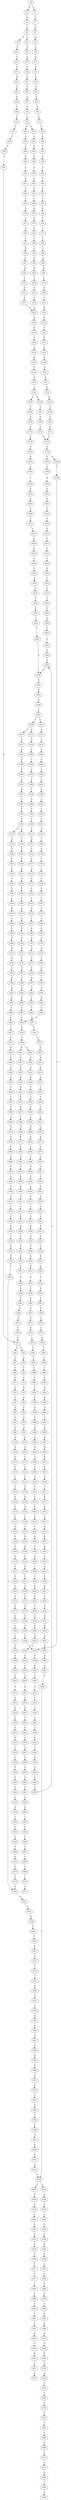 strict digraph  {
	S0 -> S1 [ label = T ];
	S0 -> S2 [ label = G ];
	S1 -> S3 [ label = T ];
	S2 -> S4 [ label = A ];
	S3 -> S5 [ label = G ];
	S4 -> S6 [ label = A ];
	S5 -> S7 [ label = G ];
	S6 -> S8 [ label = C ];
	S6 -> S9 [ label = G ];
	S7 -> S10 [ label = A ];
	S8 -> S11 [ label = C ];
	S9 -> S12 [ label = A ];
	S10 -> S13 [ label = A ];
	S11 -> S14 [ label = T ];
	S12 -> S15 [ label = A ];
	S13 -> S16 [ label = C ];
	S14 -> S17 [ label = C ];
	S15 -> S18 [ label = C ];
	S16 -> S19 [ label = G ];
	S17 -> S20 [ label = G ];
	S18 -> S21 [ label = G ];
	S19 -> S22 [ label = G ];
	S20 -> S23 [ label = G ];
	S21 -> S24 [ label = G ];
	S22 -> S25 [ label = T ];
	S23 -> S26 [ label = C ];
	S24 -> S27 [ label = C ];
	S25 -> S28 [ label = A ];
	S26 -> S29 [ label = A ];
	S27 -> S30 [ label = A ];
	S28 -> S31 [ label = C ];
	S29 -> S32 [ label = C ];
	S30 -> S33 [ label = C ];
	S31 -> S34 [ label = G ];
	S32 -> S35 [ label = G ];
	S33 -> S36 [ label = C ];
	S33 -> S37 [ label = T ];
	S34 -> S38 [ label = A ];
	S35 -> S39 [ label = C ];
	S36 -> S40 [ label = G ];
	S37 -> S41 [ label = G ];
	S38 -> S42 [ label = A ];
	S39 -> S43 [ label = G ];
	S40 -> S44 [ label = G ];
	S41 -> S45 [ label = G ];
	S42 -> S46 [ label = G ];
	S43 -> S47 [ label = C ];
	S44 -> S48 [ label = G ];
	S45 -> S49 [ label = G ];
	S46 -> S50 [ label = A ];
	S47 -> S51 [ label = G ];
	S48 -> S52 [ label = A ];
	S49 -> S53 [ label = A ];
	S50 -> S54 [ label = A ];
	S51 -> S55 [ label = C ];
	S51 -> S56 [ label = G ];
	S52 -> S57 [ label = A ];
	S53 -> S58 [ label = A ];
	S54 -> S59 [ label = G ];
	S55 -> S60 [ label = G ];
	S56 -> S61 [ label = C ];
	S57 -> S62 [ label = T ];
	S58 -> S63 [ label = C ];
	S59 -> S64 [ label = T ];
	S60 -> S65 [ label = T ];
	S61 -> S66 [ label = T ];
	S62 -> S67 [ label = T ];
	S63 -> S68 [ label = T ];
	S64 -> S69 [ label = G ];
	S65 -> S70 [ label = C ];
	S66 -> S71 [ label = G ];
	S67 -> S72 [ label = G ];
	S68 -> S73 [ label = G ];
	S69 -> S74 [ label = T ];
	S70 -> S75 [ label = G ];
	S71 -> S76 [ label = G ];
	S72 -> S77 [ label = A ];
	S73 -> S78 [ label = G ];
	S74 -> S79 [ label = C ];
	S75 -> S80 [ label = A ];
	S76 -> S81 [ label = A ];
	S77 -> S82 [ label = A ];
	S78 -> S83 [ label = A ];
	S79 -> S84 [ label = C ];
	S80 -> S85 [ label = C ];
	S81 -> S86 [ label = A ];
	S82 -> S87 [ label = C ];
	S83 -> S88 [ label = C ];
	S84 -> S89 [ label = T ];
	S85 -> S90 [ label = G ];
	S86 -> S91 [ label = T ];
	S87 -> S92 [ label = C ];
	S88 -> S93 [ label = C ];
	S89 -> S94 [ label = G ];
	S90 -> S95 [ label = C ];
	S91 -> S96 [ label = G ];
	S92 -> S97 [ label = C ];
	S93 -> S98 [ label = C ];
	S94 -> S99 [ label = G ];
	S95 -> S100 [ label = G ];
	S96 -> S101 [ label = G ];
	S97 -> S102 [ label = G ];
	S98 -> S103 [ label = G ];
	S99 -> S104 [ label = C ];
	S100 -> S105 [ label = C ];
	S101 -> S106 [ label = G ];
	S102 -> S107 [ label = T ];
	S103 -> S108 [ label = T ];
	S104 -> S109 [ label = C ];
	S105 -> S110 [ label = C ];
	S106 -> S111 [ label = G ];
	S107 -> S112 [ label = C ];
	S108 -> S113 [ label = C ];
	S109 -> S114 [ label = T ];
	S110 -> S115 [ label = T ];
	S111 -> S116 [ label = T ];
	S112 -> S117 [ label = T ];
	S113 -> S118 [ label = T ];
	S114 -> S119 [ label = G ];
	S115 -> S120 [ label = C ];
	S116 -> S121 [ label = C ];
	S117 -> S122 [ label = C ];
	S118 -> S122 [ label = C ];
	S119 -> S123 [ label = G ];
	S120 -> S124 [ label = G ];
	S121 -> S125 [ label = C ];
	S122 -> S126 [ label = G ];
	S123 -> S127 [ label = G ];
	S124 -> S128 [ label = G ];
	S125 -> S129 [ label = G ];
	S126 -> S130 [ label = G ];
	S127 -> S131 [ label = T ];
	S128 -> S132 [ label = G ];
	S129 -> S133 [ label = C ];
	S130 -> S134 [ label = C ];
	S131 -> S135 [ label = C ];
	S132 -> S136 [ label = C ];
	S133 -> S137 [ label = C ];
	S134 -> S138 [ label = A ];
	S135 -> S139 [ label = C ];
	S136 -> S140 [ label = T ];
	S137 -> S141 [ label = G ];
	S138 -> S142 [ label = C ];
	S139 -> S143 [ label = C ];
	S140 -> S144 [ label = C ];
	S141 -> S145 [ label = G ];
	S142 -> S146 [ label = C ];
	S143 -> S147 [ label = G ];
	S144 -> S148 [ label = A ];
	S145 -> S149 [ label = A ];
	S146 -> S150 [ label = G ];
	S147 -> S151 [ label = A ];
	S148 -> S152 [ label = C ];
	S149 -> S153 [ label = A ];
	S150 -> S154 [ label = A ];
	S151 -> S155 [ label = G ];
	S152 -> S156 [ label = G ];
	S153 -> S157 [ label = C ];
	S154 -> S158 [ label = G ];
	S154 -> S159 [ label = A ];
	S155 -> S160 [ label = T ];
	S156 -> S161 [ label = T ];
	S157 -> S162 [ label = T ];
	S158 -> S163 [ label = T ];
	S159 -> S164 [ label = T ];
	S160 -> S165 [ label = C ];
	S161 -> S166 [ label = C ];
	S162 -> S167 [ label = G ];
	S163 -> S168 [ label = C ];
	S164 -> S169 [ label = G ];
	S165 -> S170 [ label = C ];
	S166 -> S171 [ label = C ];
	S167 -> S172 [ label = C ];
	S168 -> S173 [ label = C ];
	S169 -> S174 [ label = T ];
	S170 -> S175 [ label = A ];
	S171 -> S176 [ label = A ];
	S172 -> S177 [ label = A ];
	S173 -> S175 [ label = A ];
	S174 -> S178 [ label = A ];
	S175 -> S179 [ label = G ];
	S176 -> S180 [ label = G ];
	S177 -> S181 [ label = A ];
	S178 -> S182 [ label = G ];
	S179 -> S183 [ label = T ];
	S179 -> S184 [ label = C ];
	S180 -> S185 [ label = C ];
	S181 -> S186 [ label = C ];
	S182 -> S187 [ label = T ];
	S183 -> S188 [ label = A ];
	S184 -> S189 [ label = T ];
	S185 -> S190 [ label = T ];
	S186 -> S191 [ label = C ];
	S187 -> S192 [ label = T ];
	S188 -> S193 [ label = G ];
	S189 -> S194 [ label = T ];
	S190 -> S194 [ label = T ];
	S191 -> S195 [ label = A ];
	S192 -> S196 [ label = T ];
	S193 -> S197 [ label = G ];
	S194 -> S198 [ label = C ];
	S195 -> S199 [ label = G ];
	S196 -> S200 [ label = C ];
	S197 -> S201 [ label = G ];
	S198 -> S202 [ label = A ];
	S199 -> S203 [ label = A ];
	S200 -> S204 [ label = A ];
	S201 -> S205 [ label = T ];
	S202 -> S206 [ label = C ];
	S203 -> S207 [ label = A ];
	S204 -> S208 [ label = C ];
	S205 -> S209 [ label = C ];
	S206 -> S210 [ label = G ];
	S207 -> S211 [ label = C ];
	S208 -> S212 [ label = T ];
	S209 -> S213 [ label = A ];
	S210 -> S214 [ label = C ];
	S211 -> S215 [ label = A ];
	S212 -> S216 [ label = C ];
	S213 -> S217 [ label = C ];
	S214 -> S218 [ label = C ];
	S215 -> S219 [ label = G ];
	S216 -> S220 [ label = C ];
	S217 -> S221 [ label = T ];
	S218 -> S222 [ label = C ];
	S219 -> S223 [ label = C ];
	S220 -> S224 [ label = T ];
	S221 -> S225 [ label = C ];
	S222 -> S226 [ label = T ];
	S223 -> S227 [ label = C ];
	S224 -> S228 [ label = T ];
	S225 -> S229 [ label = G ];
	S226 -> S230 [ label = T ];
	S227 -> S231 [ label = G ];
	S228 -> S232 [ label = T ];
	S229 -> S233 [ label = C ];
	S230 -> S234 [ label = C ];
	S231 -> S235 [ label = T ];
	S232 -> S236 [ label = C ];
	S233 -> S237 [ label = T ];
	S234 -> S238 [ label = A ];
	S235 -> S239 [ label = C ];
	S236 -> S240 [ label = A ];
	S237 -> S241 [ label = T ];
	S238 -> S242 [ label = T ];
	S239 -> S243 [ label = C ];
	S240 -> S244 [ label = T ];
	S241 -> S245 [ label = C ];
	S242 -> S246 [ label = C ];
	S243 -> S247 [ label = T ];
	S244 -> S248 [ label = C ];
	S245 -> S249 [ label = A ];
	S246 -> S250 [ label = C ];
	S247 -> S251 [ label = C ];
	S248 -> S252 [ label = C ];
	S249 -> S253 [ label = T ];
	S250 -> S254 [ label = A ];
	S251 -> S255 [ label = T ];
	S252 -> S256 [ label = A ];
	S253 -> S257 [ label = C ];
	S254 -> S258 [ label = G ];
	S255 -> S259 [ label = G ];
	S256 -> S258 [ label = G ];
	S257 -> S260 [ label = C ];
	S258 -> S261 [ label = A ];
	S259 -> S262 [ label = T ];
	S260 -> S254 [ label = A ];
	S261 -> S263 [ label = A ];
	S262 -> S264 [ label = C ];
	S263 -> S265 [ label = C ];
	S264 -> S266 [ label = G ];
	S265 -> S267 [ label = C ];
	S266 -> S268 [ label = T ];
	S267 -> S269 [ label = A ];
	S267 -> S270 [ label = G ];
	S268 -> S271 [ label = G ];
	S269 -> S272 [ label = G ];
	S269 -> S273 [ label = C ];
	S270 -> S274 [ label = G ];
	S271 -> S275 [ label = G ];
	S272 -> S276 [ label = A ];
	S273 -> S277 [ label = C ];
	S274 -> S278 [ label = A ];
	S275 -> S279 [ label = T ];
	S276 -> S280 [ label = C ];
	S277 -> S281 [ label = A ];
	S278 -> S282 [ label = C ];
	S279 -> S283 [ label = A ];
	S280 -> S284 [ label = T ];
	S281 -> S285 [ label = C ];
	S282 -> S286 [ label = G ];
	S283 -> S287 [ label = C ];
	S284 -> S288 [ label = C ];
	S285 -> S289 [ label = C ];
	S286 -> S290 [ label = C ];
	S287 -> S291 [ label = C ];
	S288 -> S292 [ label = C ];
	S289 -> S293 [ label = C ];
	S290 -> S294 [ label = C ];
	S291 -> S295 [ label = G ];
	S292 -> S296 [ label = C ];
	S293 -> S297 [ label = C ];
	S294 -> S298 [ label = C ];
	S295 -> S299 [ label = G ];
	S296 -> S300 [ label = A ];
	S297 -> S301 [ label = T ];
	S298 -> S302 [ label = A ];
	S299 -> S303 [ label = T ];
	S300 -> S304 [ label = T ];
	S301 -> S305 [ label = T ];
	S302 -> S306 [ label = T ];
	S303 -> S307 [ label = G ];
	S304 -> S308 [ label = C ];
	S305 -> S309 [ label = C ];
	S306 -> S310 [ label = C ];
	S307 -> S311 [ label = G ];
	S308 -> S312 [ label = T ];
	S309 -> S313 [ label = C ];
	S309 -> S314 [ label = G ];
	S310 -> S315 [ label = G ];
	S311 -> S316 [ label = T ];
	S312 -> S317 [ label = G ];
	S313 -> S318 [ label = T ];
	S314 -> S319 [ label = A ];
	S315 -> S320 [ label = T ];
	S316 -> S321 [ label = T ];
	S317 -> S322 [ label = C ];
	S318 -> S323 [ label = G ];
	S319 -> S324 [ label = T ];
	S320 -> S325 [ label = C ];
	S321 -> S326 [ label = A ];
	S322 -> S327 [ label = C ];
	S323 -> S328 [ label = T ];
	S324 -> S329 [ label = C ];
	S325 -> S330 [ label = C ];
	S326 -> S331 [ label = G ];
	S327 -> S332 [ label = A ];
	S328 -> S333 [ label = C ];
	S329 -> S334 [ label = G ];
	S330 -> S335 [ label = T ];
	S331 -> S336 [ label = A ];
	S332 -> S337 [ label = G ];
	S333 -> S338 [ label = C ];
	S334 -> S339 [ label = T ];
	S335 -> S340 [ label = C ];
	S336 -> S341 [ label = A ];
	S337 -> S342 [ label = T ];
	S338 -> S343 [ label = T ];
	S339 -> S344 [ label = T ];
	S340 -> S345 [ label = T ];
	S341 -> S346 [ label = G ];
	S342 -> S347 [ label = C ];
	S343 -> S348 [ label = T ];
	S344 -> S349 [ label = T ];
	S345 -> S350 [ label = T ];
	S346 -> S351 [ label = G ];
	S347 -> S352 [ label = G ];
	S348 -> S353 [ label = G ];
	S349 -> S354 [ label = G ];
	S350 -> S355 [ label = C ];
	S351 -> S356 [ label = G ];
	S352 -> S357 [ label = T ];
	S353 -> S358 [ label = T ];
	S354 -> S359 [ label = T ];
	S355 -> S360 [ label = T ];
	S356 -> S361 [ label = G ];
	S357 -> S362 [ label = A ];
	S358 -> S363 [ label = A ];
	S359 -> S364 [ label = A ];
	S360 -> S365 [ label = C ];
	S361 -> S366 [ label = G ];
	S362 -> S367 [ label = A ];
	S363 -> S368 [ label = G ];
	S364 -> S369 [ label = G ];
	S365 -> S370 [ label = G ];
	S366 -> S371 [ label = T ];
	S367 -> S372 [ label = G ];
	S368 -> S373 [ label = G ];
	S369 -> S374 [ label = G ];
	S370 -> S375 [ label = G ];
	S371 -> S376 [ label = C ];
	S372 -> S377 [ label = A ];
	S373 -> S378 [ label = A ];
	S374 -> S379 [ label = A ];
	S375 -> S380 [ label = A ];
	S376 -> S381 [ label = C ];
	S377 -> S382 [ label = C ];
	S378 -> S383 [ label = G ];
	S379 -> S384 [ label = A ];
	S380 -> S385 [ label = G ];
	S381 -> S386 [ label = G ];
	S382 -> S387 [ label = G ];
	S383 -> S388 [ label = A ];
	S384 -> S389 [ label = A ];
	S385 -> S390 [ label = A ];
	S386 -> S391 [ label = T ];
	S387 -> S392 [ label = G ];
	S388 -> S393 [ label = G ];
	S389 -> S394 [ label = G ];
	S390 -> S395 [ label = G ];
	S391 -> S396 [ label = C ];
	S392 -> S397 [ label = C ];
	S393 -> S398 [ label = G ];
	S394 -> S399 [ label = G ];
	S395 -> S400 [ label = G ];
	S396 -> S401 [ label = G ];
	S397 -> S402 [ label = T ];
	S398 -> S403 [ label = T ];
	S399 -> S404 [ label = T ];
	S400 -> S405 [ label = T ];
	S401 -> S406 [ label = G ];
	S402 -> S407 [ label = C ];
	S403 -> S408 [ label = C ];
	S404 -> S409 [ label = C ];
	S405 -> S408 [ label = C ];
	S406 -> S410 [ label = A ];
	S407 -> S411 [ label = T ];
	S408 -> S412 [ label = C ];
	S409 -> S413 [ label = C ];
	S410 -> S414 [ label = A ];
	S411 -> S415 [ label = C ];
	S412 -> S416 [ label = C ];
	S413 -> S417 [ label = C ];
	S414 -> S418 [ label = C ];
	S415 -> S419 [ label = G ];
	S416 -> S420 [ label = A ];
	S416 -> S421 [ label = G ];
	S417 -> S422 [ label = G ];
	S418 -> S423 [ label = A ];
	S418 -> S424 [ label = T ];
	S419 -> S425 [ label = A ];
	S420 -> S426 [ label = G ];
	S421 -> S427 [ label = G ];
	S422 -> S428 [ label = A ];
	S423 -> S429 [ label = G ];
	S424 -> S430 [ label = A ];
	S425 -> S431 [ label = A ];
	S426 -> S432 [ label = A ];
	S427 -> S433 [ label = A ];
	S428 -> S434 [ label = A ];
	S429 -> S435 [ label = G ];
	S430 -> S436 [ label = C ];
	S431 -> S437 [ label = G ];
	S432 -> S438 [ label = G ];
	S433 -> S439 [ label = G ];
	S434 -> S440 [ label = G ];
	S435 -> S441 [ label = A ];
	S436 -> S442 [ label = A ];
	S437 -> S443 [ label = T ];
	S438 -> S444 [ label = C ];
	S439 -> S445 [ label = G ];
	S440 -> S446 [ label = T ];
	S441 -> S447 [ label = A ];
	S442 -> S448 [ label = A ];
	S443 -> S449 [ label = C ];
	S444 -> S450 [ label = C ];
	S445 -> S451 [ label = C ];
	S446 -> S452 [ label = C ];
	S447 -> S453 [ label = T ];
	S448 -> S454 [ label = C ];
	S449 -> S455 [ label = G ];
	S450 -> S456 [ label = A ];
	S451 -> S457 [ label = G ];
	S452 -> S458 [ label = G ];
	S453 -> S459 [ label = A ];
	S454 -> S460 [ label = G ];
	S455 -> S461 [ label = C ];
	S456 -> S462 [ label = C ];
	S457 -> S463 [ label = T ];
	S458 -> S464 [ label = A ];
	S459 -> S465 [ label = G ];
	S460 -> S466 [ label = A ];
	S461 -> S467 [ label = G ];
	S462 -> S468 [ label = G ];
	S463 -> S469 [ label = G ];
	S464 -> S470 [ label = G ];
	S465 -> S471 [ label = T ];
	S466 -> S472 [ label = A ];
	S467 -> S473 [ label = G ];
	S468 -> S474 [ label = G ];
	S469 -> S475 [ label = G ];
	S470 -> S476 [ label = G ];
	S471 -> S477 [ label = C ];
	S472 -> S478 [ label = A ];
	S473 -> S479 [ label = C ];
	S474 -> S480 [ label = T ];
	S475 -> S481 [ label = T ];
	S476 -> S482 [ label = T ];
	S477 -> S483 [ label = T ];
	S478 -> S484 [ label = A ];
	S479 -> S485 [ label = T ];
	S480 -> S486 [ label = T ];
	S481 -> S487 [ label = A ];
	S482 -> S488 [ label = A ];
	S483 -> S489 [ label = C ];
	S484 -> S490 [ label = C ];
	S485 -> S491 [ label = A ];
	S486 -> S492 [ label = A ];
	S487 -> S493 [ label = T ];
	S488 -> S494 [ label = T ];
	S489 -> S495 [ label = T ];
	S490 -> S496 [ label = A ];
	S491 -> S497 [ label = T ];
	S492 -> S498 [ label = C ];
	S493 -> S499 [ label = G ];
	S494 -> S500 [ label = A ];
	S495 -> S501 [ label = C ];
	S496 -> S502 [ label = G ];
	S497 -> S503 [ label = A ];
	S498 -> S504 [ label = T ];
	S499 -> S505 [ label = A ];
	S500 -> S506 [ label = A ];
	S501 -> S507 [ label = T ];
	S502 -> S508 [ label = A ];
	S503 -> S509 [ label = G ];
	S504 -> S510 [ label = G ];
	S505 -> S511 [ label = G ];
	S506 -> S512 [ label = G ];
	S507 -> S513 [ label = G ];
	S508 -> S514 [ label = A ];
	S509 -> S515 [ label = T ];
	S510 -> S516 [ label = C ];
	S511 -> S517 [ label = C ];
	S512 -> S518 [ label = T ];
	S513 -> S519 [ label = A ];
	S514 -> S520 [ label = G ];
	S515 -> S521 [ label = A ];
	S516 -> S522 [ label = A ];
	S517 -> S523 [ label = G ];
	S518 -> S524 [ label = C ];
	S519 -> S525 [ label = G ];
	S520 -> S526 [ label = G ];
	S521 -> S527 [ label = G ];
	S522 -> S528 [ label = G ];
	S523 -> S529 [ label = G ];
	S524 -> S530 [ label = G ];
	S525 -> S531 [ label = T ];
	S526 -> S532 [ label = G ];
	S527 -> S533 [ label = C ];
	S528 -> S534 [ label = A ];
	S529 -> S535 [ label = T ];
	S530 -> S536 [ label = T ];
	S531 -> S537 [ label = A ];
	S532 -> S538 [ label = G ];
	S533 -> S539 [ label = C ];
	S534 -> S540 [ label = C ];
	S535 -> S541 [ label = C ];
	S536 -> S542 [ label = G ];
	S538 -> S543 [ label = T ];
	S539 -> S544 [ label = G ];
	S540 -> S545 [ label = G ];
	S541 -> S546 [ label = G ];
	S542 -> S547 [ label = G ];
	S543 -> S548 [ label = C ];
	S544 -> S549 [ label = A ];
	S545 -> S550 [ label = G ];
	S546 -> S551 [ label = C ];
	S547 -> S552 [ label = T ];
	S548 -> S553 [ label = T ];
	S549 -> S554 [ label = A ];
	S550 -> S555 [ label = A ];
	S551 -> S556 [ label = A ];
	S552 -> S283 [ label = A ];
	S553 -> S557 [ label = C ];
	S554 -> S558 [ label = A ];
	S555 -> S559 [ label = C ];
	S556 -> S560 [ label = C ];
	S557 -> S561 [ label = T ];
	S558 -> S562 [ label = C ];
	S559 -> S563 [ label = A ];
	S560 -> S564 [ label = G ];
	S561 -> S565 [ label = C ];
	S562 -> S566 [ label = C ];
	S563 -> S567 [ label = C ];
	S564 -> S568 [ label = C ];
	S565 -> S569 [ label = G ];
	S566 -> S570 [ label = C ];
	S567 -> S571 [ label = A ];
	S568 -> S572 [ label = G ];
	S569 -> S573 [ label = T ];
	S570 -> S574 [ label = C ];
	S571 -> S575 [ label = C ];
	S572 -> S576 [ label = C ];
	S573 -> S577 [ label = G ];
	S574 -> S578 [ label = G ];
	S575 -> S579 [ label = C ];
	S576 -> S51 [ label = G ];
	S577 -> S580 [ label = G ];
	S578 -> S581 [ label = A ];
	S579 -> S582 [ label = T ];
	S580 -> S583 [ label = T ];
	S581 -> S584 [ label = C ];
	S582 -> S585 [ label = C ];
	S583 -> S586 [ label = A ];
	S584 -> S587 [ label = T ];
	S585 -> S588 [ label = T ];
	S587 -> S589 [ label = A ];
	S588 -> S590 [ label = A ];
	S589 -> S591 [ label = G ];
	S590 -> S592 [ label = G ];
	S591 -> S593 [ label = A ];
	S592 -> S594 [ label = A ];
	S593 -> S595 [ label = A ];
	S594 -> S596 [ label = A ];
	S595 -> S597 [ label = T ];
	S596 -> S598 [ label = C ];
	S597 -> S599 [ label = C ];
	S598 -> S600 [ label = G ];
	S599 -> S601 [ label = G ];
	S600 -> S602 [ label = A ];
	S601 -> S603 [ label = G ];
	S602 -> S604 [ label = G ];
	S603 -> S605 [ label = G ];
	S604 -> S606 [ label = G ];
	S605 -> S607 [ label = T ];
	S606 -> S608 [ label = T ];
	S607 -> S609 [ label = A ];
	S608 -> S610 [ label = G ];
	S609 -> S611 [ label = T ];
	S610 -> S612 [ label = T ];
	S611 -> S613 [ label = C ];
	S612 -> S614 [ label = C ];
	S613 -> S615 [ label = C ];
	S614 -> S616 [ label = C ];
	S615 -> S617 [ label = C ];
	S616 -> S618 [ label = C ];
	S617 -> S619 [ label = G ];
	S618 -> S620 [ label = T ];
	S619 -> S621 [ label = A ];
	S620 -> S622 [ label = G ];
	S621 -> S623 [ label = A ];
	S622 -> S624 [ label = T ];
	S623 -> S625 [ label = A ];
	S624 -> S626 [ label = C ];
	S625 -> S627 [ label = G ];
	S626 -> S628 [ label = C ];
	S627 -> S629 [ label = T ];
	S628 -> S630 [ label = T ];
	S629 -> S631 [ label = G ];
	S630 -> S632 [ label = A ];
	S631 -> S633 [ label = T ];
	S632 -> S634 [ label = C ];
	S633 -> S635 [ label = C ];
	S634 -> S636 [ label = T ];
	S635 -> S637 [ label = G ];
	S636 -> S638 [ label = A ];
	S637 -> S639 [ label = T ];
	S638 -> S640 [ label = C ];
	S639 -> S641 [ label = C ];
	S640 -> S642 [ label = C ];
	S641 -> S643 [ label = G ];
	S642 -> S644 [ label = A ];
	S643 -> S645 [ label = G ];
	S644 -> S646 [ label = G ];
	S645 -> S647 [ label = A ];
	S646 -> S648 [ label = G ];
	S647 -> S649 [ label = A ];
	S648 -> S650 [ label = A ];
	S649 -> S418 [ label = C ];
	S650 -> S651 [ label = G ];
	S651 -> S652 [ label = A ];
	S652 -> S653 [ label = G ];
	S653 -> S654 [ label = T ];
	S654 -> S655 [ label = C ];
	S655 -> S656 [ label = A ];
	S656 -> S657 [ label = G ];
	S657 -> S658 [ label = G ];
	S658 -> S659 [ label = A ];
	S659 -> S660 [ label = C ];
	S660 -> S661 [ label = C ];
	S661 -> S662 [ label = A ];
	S662 -> S663 [ label = G ];
	S663 -> S664 [ label = T ];
	S664 -> S665 [ label = C ];
	S665 -> S666 [ label = T ];
	S666 -> S667 [ label = C ];
	S667 -> S668 [ label = T ];
	S668 -> S669 [ label = G ];
	S669 -> S670 [ label = T ];
	S670 -> S671 [ label = A ];
}
